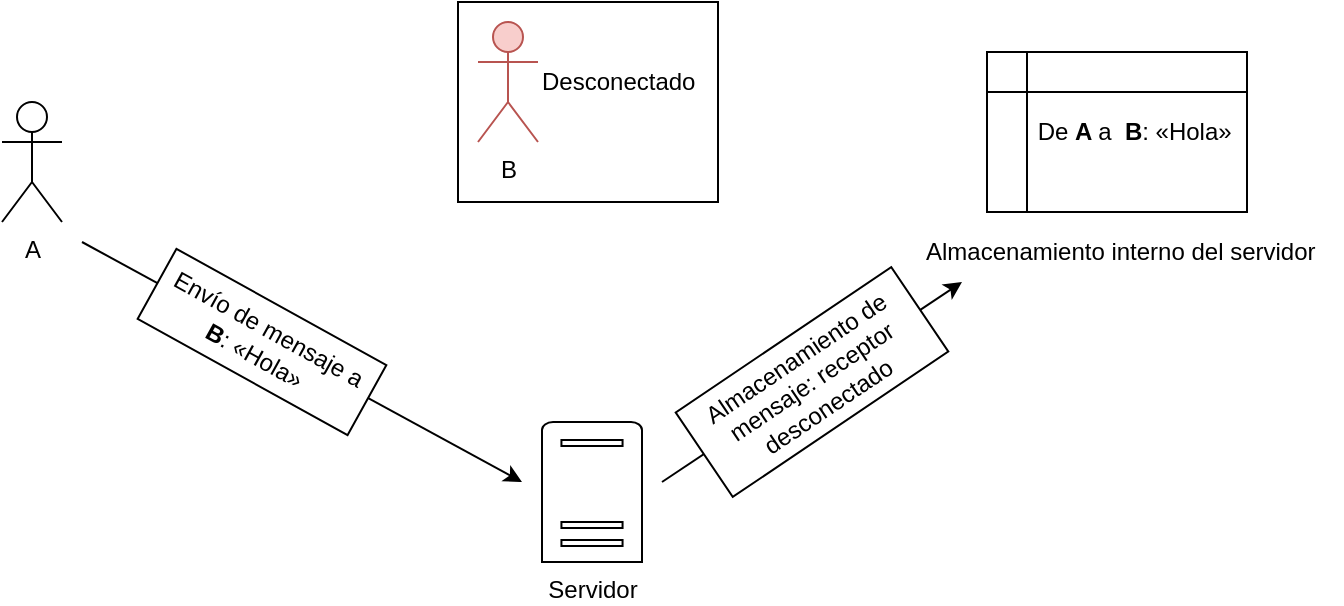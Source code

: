 <mxfile version="10.7.7" type="device"><diagram id="-A6xO0okZpercTpRC7aF" name="Page-1"><mxGraphModel dx="1991" dy="1177" grid="1" gridSize="10" guides="1" tooltips="1" connect="1" arrows="1" fold="1" page="1" pageScale="1" pageWidth="827" pageHeight="1169" math="0" shadow="0"><root><mxCell id="0"/><mxCell id="1" parent="0"/><mxCell id="vFxjxBVXv4sCe5NfRvP7-1" value="A" style="shape=umlActor;verticalLabelPosition=bottom;labelBackgroundColor=none;verticalAlign=top;html=1;outlineConnect=0;" vertex="1" parent="1"><mxGeometry x="120" y="130" width="30" height="60" as="geometry"/></mxCell><mxCell id="vFxjxBVXv4sCe5NfRvP7-4" value="B" style="shape=umlActor;verticalLabelPosition=bottom;labelBackgroundColor=none;verticalAlign=top;html=1;outlineConnect=0;fillColor=#f8cecc;strokeColor=#b85450;" vertex="1" parent="1"><mxGeometry x="358" y="90" width="30" height="60" as="geometry"/></mxCell><mxCell id="vFxjxBVXv4sCe5NfRvP7-6" value="" style="endArrow=classic;html=1;" edge="1" parent="1"><mxGeometry width="50" height="50" relative="1" as="geometry"><mxPoint x="160" y="200" as="sourcePoint"/><mxPoint x="380" y="320" as="targetPoint"/></mxGeometry></mxCell><mxCell id="vFxjxBVXv4sCe5NfRvP7-7" value="Servidor&lt;br&gt;" style="pointerEvents=1;shadow=0;dashed=0;html=1;strokeColor=#000000;labelPosition=center;verticalLabelPosition=bottom;verticalAlign=top;outlineConnect=0;align=center;shape=mxgraph.office.servers.server_generic;fillColor=none;labelBackgroundColor=#ffffff;fontColor=none;" vertex="1" parent="1"><mxGeometry x="390" y="290" width="50" height="70" as="geometry"/></mxCell><mxCell id="vFxjxBVXv4sCe5NfRvP7-9" value="Envío de mensaje a &lt;b&gt;B&lt;/b&gt;: «Hola»" style="rounded=0;whiteSpace=wrap;html=1;rotation=29;" vertex="1" parent="1"><mxGeometry x="190" y="230" width="120" height="40" as="geometry"/></mxCell><mxCell id="vFxjxBVXv4sCe5NfRvP7-13" value="Desconectado" style="text;html=1;resizable=0;points=[];autosize=1;align=left;verticalAlign=top;spacingTop=-4;" vertex="1" parent="1"><mxGeometry x="388" y="110" width="90" height="20" as="geometry"/></mxCell><mxCell id="vFxjxBVXv4sCe5NfRvP7-14" value="&amp;nbsp; &amp;nbsp; &amp;nbsp;De &lt;b&gt;A &lt;/b&gt;a&amp;nbsp;&lt;b&gt;&amp;nbsp;B&lt;/b&gt;: «Hola»" style="shape=internalStorage;whiteSpace=wrap;html=1;backgroundOutline=1;" vertex="1" parent="1"><mxGeometry x="612.5" y="105" width="130" height="80" as="geometry"/></mxCell><mxCell id="vFxjxBVXv4sCe5NfRvP7-16" value="" style="rounded=0;whiteSpace=wrap;html=1;fillColor=none;" vertex="1" parent="1"><mxGeometry x="348" y="80" width="130" height="100" as="geometry"/></mxCell><mxCell id="vFxjxBVXv4sCe5NfRvP7-17" value="" style="endArrow=classic;html=1;" edge="1" parent="1"><mxGeometry width="50" height="50" relative="1" as="geometry"><mxPoint x="450" y="320" as="sourcePoint"/><mxPoint x="600" y="220" as="targetPoint"/></mxGeometry></mxCell><mxCell id="vFxjxBVXv4sCe5NfRvP7-18" value="Almacenamiento interno del servidor" style="text;html=1;resizable=0;points=[];autosize=1;align=left;verticalAlign=top;spacingTop=-4;" vertex="1" parent="1"><mxGeometry x="580" y="195" width="210" height="20" as="geometry"/></mxCell><mxCell id="vFxjxBVXv4sCe5NfRvP7-19" value="Almacenamiento de mensaje: receptor desconectado" style="rounded=0;whiteSpace=wrap;html=1;rotation=326;" vertex="1" parent="1"><mxGeometry x="460" y="244.5" width="130" height="51" as="geometry"/></mxCell></root></mxGraphModel></diagram></mxfile>